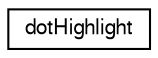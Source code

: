 digraph "Graphical Class Hierarchy"
{
  edge [fontname="FreeSans",fontsize="10",labelfontname="FreeSans",labelfontsize="10"];
  node [fontname="FreeSans",fontsize="10",shape=record];
  rankdir="LR";
  Node1 [label="dotHighlight",height=0.2,width=0.4,color="black", fillcolor="white", style="filled",URL="$classdotHighlight.html",tooltip="a more evolved API for highlighting parts of a graph "];
}
